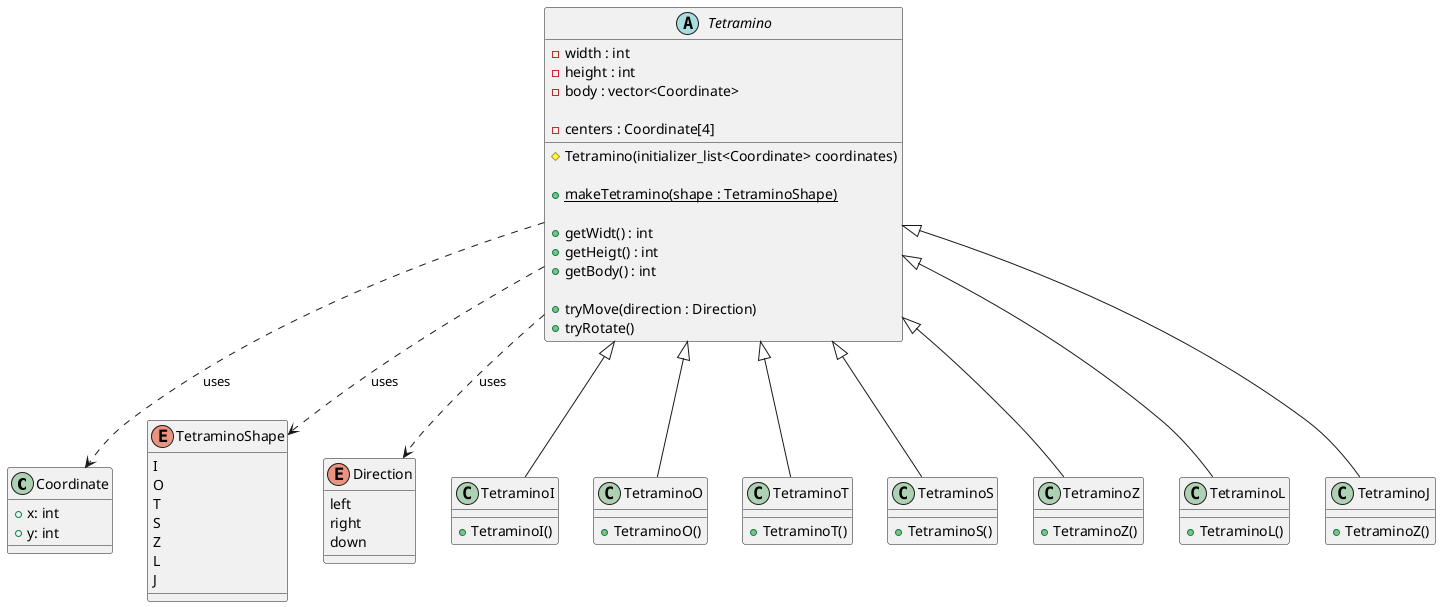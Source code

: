 @startuml Game

class Coordinate {
    + x: int
    + y: int
}

enum TetraminoShape {
    I
    O
    T
    S
    Z
    L
    J
}

enum Direction {
    left
    right
    down
}

abstract class Tetramino {
    - width : int
    - height : int
    'TODO: color ?
    - body : vector<Coordinate>

    ' coordinate of the center's for all 4 rotation states
    - centers : Coordinate[4]

    # Tetramino(initializer_list<Coordinate> coordinates)

    ' factory
    + {static} makeTetramino(shape : TetraminoShape)

    + getWidt() : int
    + getHeigt() : int
    + getBody() : int

    + tryMove(direction : Direction)
    + tryRotate()
}

class TetraminoI extends Tetramino { 
    +TetraminoI()
}

class TetraminoO extends Tetramino { 
    +TetraminoO()
}

class TetraminoT extends Tetramino { 
    +TetraminoT()
}

class TetraminoS extends Tetramino { 
    +TetraminoS()
}

class TetraminoZ extends Tetramino { 
    +TetraminoZ()
}

class TetraminoL extends Tetramino { 
    +TetraminoL()
}

class TetraminoJ extends Tetramino { 
    +TetraminoZ()
}

Tetramino .-> Coordinate : uses
Tetramino .-> TetraminoShape : uses
Tetramino .-> Direction : uses
 
@enduml
